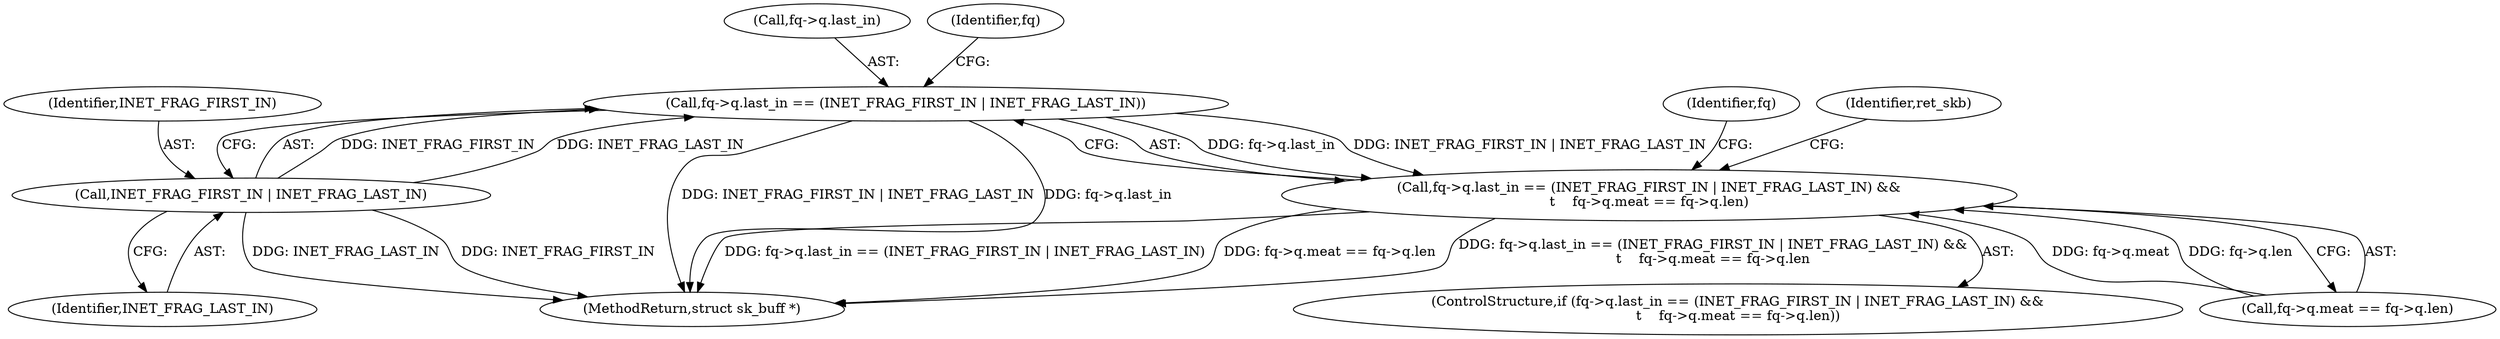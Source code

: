 digraph "0_linux_9e2dcf72023d1447f09c47d77c99b0c49659e5ce@pointer" {
"1000270" [label="(Call,fq->q.last_in == (INET_FRAG_FIRST_IN | INET_FRAG_LAST_IN))"];
"1000276" [label="(Call,INET_FRAG_FIRST_IN | INET_FRAG_LAST_IN)"];
"1000269" [label="(Call,fq->q.last_in == (INET_FRAG_FIRST_IN | INET_FRAG_LAST_IN) &&\n\t    fq->q.meat == fq->q.len)"];
"1000278" [label="(Identifier,INET_FRAG_LAST_IN)"];
"1000268" [label="(ControlStructure,if (fq->q.last_in == (INET_FRAG_FIRST_IN | INET_FRAG_LAST_IN) &&\n\t    fq->q.meat == fq->q.len))"];
"1000279" [label="(Call,fq->q.meat == fq->q.len)"];
"1000292" [label="(Identifier,ret_skb)"];
"1000306" [label="(Identifier,fq)"];
"1000277" [label="(Identifier,INET_FRAG_FIRST_IN)"];
"1000276" [label="(Call,INET_FRAG_FIRST_IN | INET_FRAG_LAST_IN)"];
"1000271" [label="(Call,fq->q.last_in)"];
"1000282" [label="(Identifier,fq)"];
"1000269" [label="(Call,fq->q.last_in == (INET_FRAG_FIRST_IN | INET_FRAG_LAST_IN) &&\n\t    fq->q.meat == fq->q.len)"];
"1000318" [label="(MethodReturn,struct sk_buff *)"];
"1000270" [label="(Call,fq->q.last_in == (INET_FRAG_FIRST_IN | INET_FRAG_LAST_IN))"];
"1000270" -> "1000269"  [label="AST: "];
"1000270" -> "1000276"  [label="CFG: "];
"1000271" -> "1000270"  [label="AST: "];
"1000276" -> "1000270"  [label="AST: "];
"1000282" -> "1000270"  [label="CFG: "];
"1000269" -> "1000270"  [label="CFG: "];
"1000270" -> "1000318"  [label="DDG: INET_FRAG_FIRST_IN | INET_FRAG_LAST_IN"];
"1000270" -> "1000318"  [label="DDG: fq->q.last_in"];
"1000270" -> "1000269"  [label="DDG: fq->q.last_in"];
"1000270" -> "1000269"  [label="DDG: INET_FRAG_FIRST_IN | INET_FRAG_LAST_IN"];
"1000276" -> "1000270"  [label="DDG: INET_FRAG_FIRST_IN"];
"1000276" -> "1000270"  [label="DDG: INET_FRAG_LAST_IN"];
"1000276" -> "1000278"  [label="CFG: "];
"1000277" -> "1000276"  [label="AST: "];
"1000278" -> "1000276"  [label="AST: "];
"1000276" -> "1000318"  [label="DDG: INET_FRAG_LAST_IN"];
"1000276" -> "1000318"  [label="DDG: INET_FRAG_FIRST_IN"];
"1000269" -> "1000268"  [label="AST: "];
"1000269" -> "1000279"  [label="CFG: "];
"1000279" -> "1000269"  [label="AST: "];
"1000292" -> "1000269"  [label="CFG: "];
"1000306" -> "1000269"  [label="CFG: "];
"1000269" -> "1000318"  [label="DDG: fq->q.last_in == (INET_FRAG_FIRST_IN | INET_FRAG_LAST_IN) &&\n\t    fq->q.meat == fq->q.len"];
"1000269" -> "1000318"  [label="DDG: fq->q.last_in == (INET_FRAG_FIRST_IN | INET_FRAG_LAST_IN)"];
"1000269" -> "1000318"  [label="DDG: fq->q.meat == fq->q.len"];
"1000279" -> "1000269"  [label="DDG: fq->q.meat"];
"1000279" -> "1000269"  [label="DDG: fq->q.len"];
}
